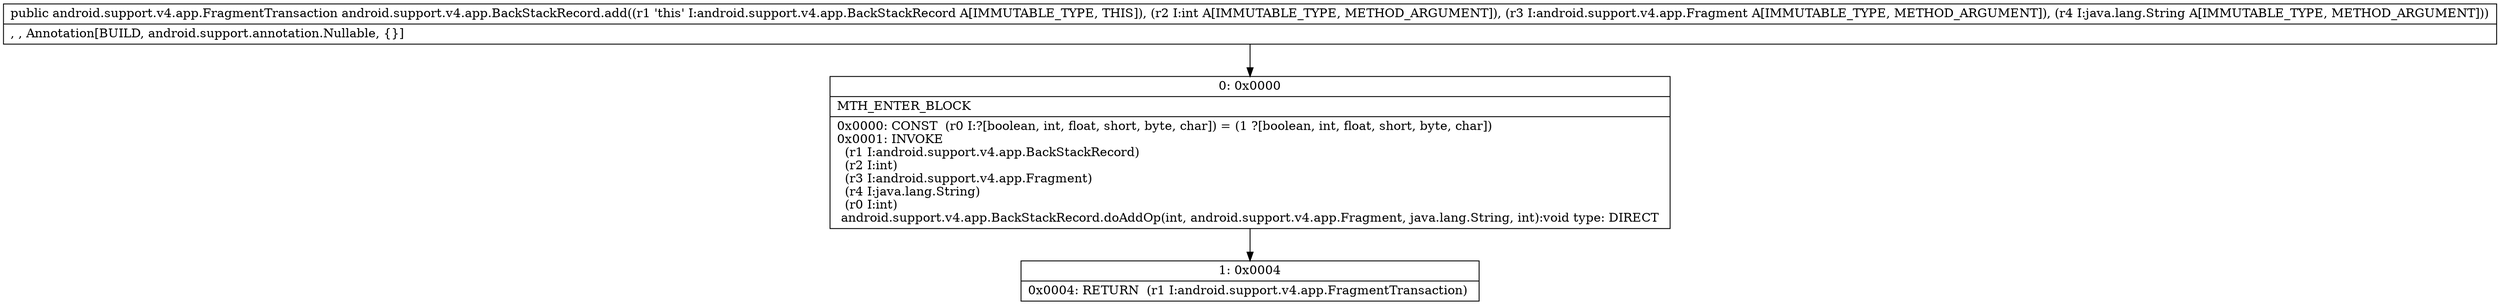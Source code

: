 digraph "CFG forandroid.support.v4.app.BackStackRecord.add(ILandroid\/support\/v4\/app\/Fragment;Ljava\/lang\/String;)Landroid\/support\/v4\/app\/FragmentTransaction;" {
Node_0 [shape=record,label="{0\:\ 0x0000|MTH_ENTER_BLOCK\l|0x0000: CONST  (r0 I:?[boolean, int, float, short, byte, char]) = (1 ?[boolean, int, float, short, byte, char]) \l0x0001: INVOKE  \l  (r1 I:android.support.v4.app.BackStackRecord)\l  (r2 I:int)\l  (r3 I:android.support.v4.app.Fragment)\l  (r4 I:java.lang.String)\l  (r0 I:int)\l android.support.v4.app.BackStackRecord.doAddOp(int, android.support.v4.app.Fragment, java.lang.String, int):void type: DIRECT \l}"];
Node_1 [shape=record,label="{1\:\ 0x0004|0x0004: RETURN  (r1 I:android.support.v4.app.FragmentTransaction) \l}"];
MethodNode[shape=record,label="{public android.support.v4.app.FragmentTransaction android.support.v4.app.BackStackRecord.add((r1 'this' I:android.support.v4.app.BackStackRecord A[IMMUTABLE_TYPE, THIS]), (r2 I:int A[IMMUTABLE_TYPE, METHOD_ARGUMENT]), (r3 I:android.support.v4.app.Fragment A[IMMUTABLE_TYPE, METHOD_ARGUMENT]), (r4 I:java.lang.String A[IMMUTABLE_TYPE, METHOD_ARGUMENT]))  | , , Annotation[BUILD, android.support.annotation.Nullable, \{\}]\l}"];
MethodNode -> Node_0;
Node_0 -> Node_1;
}

